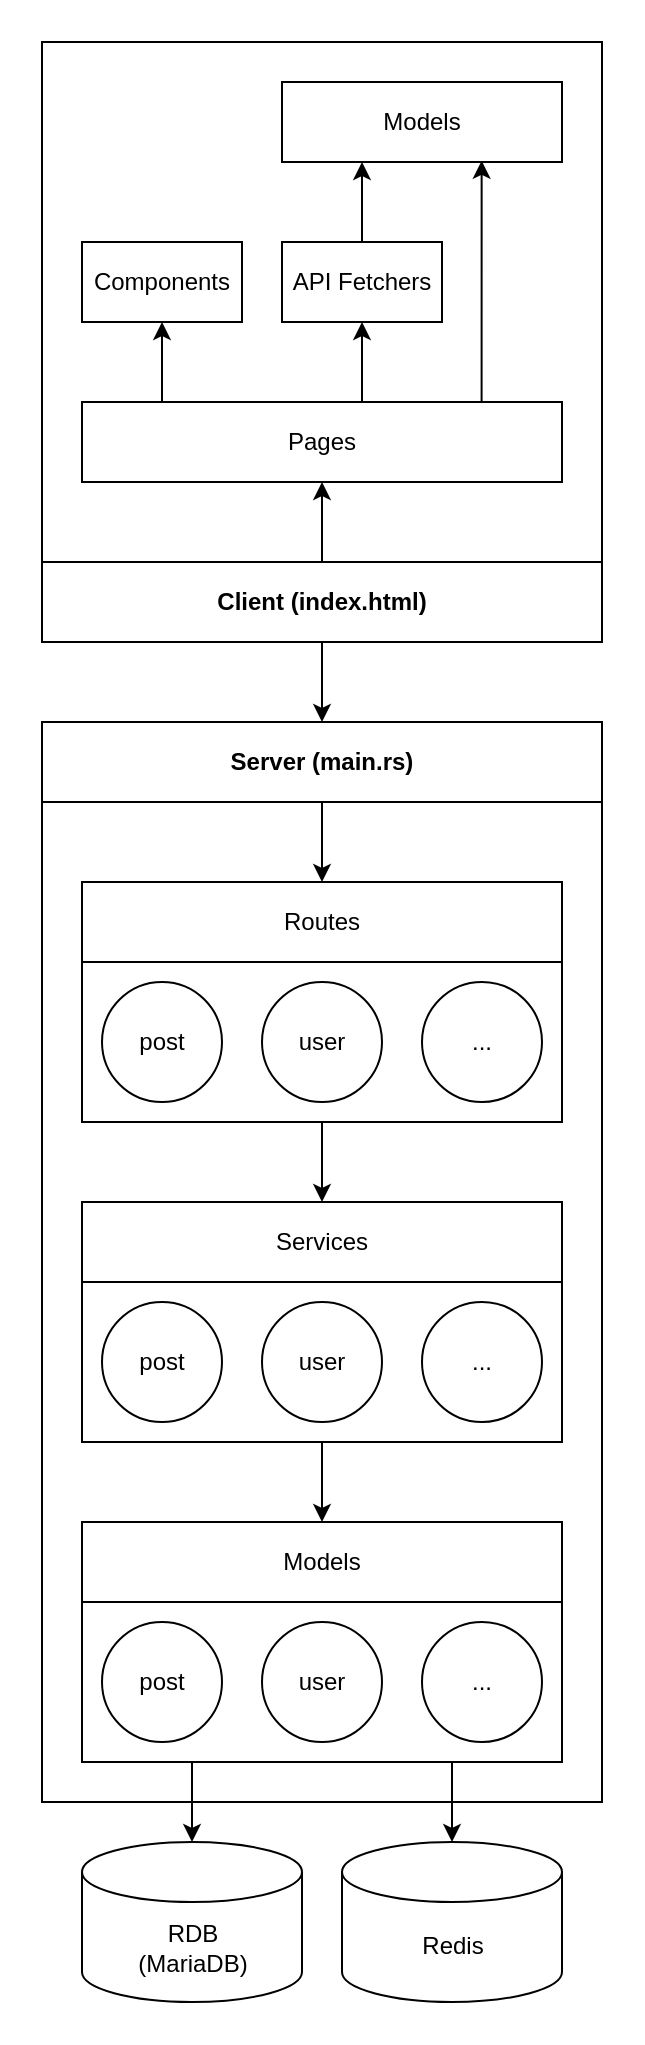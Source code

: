<mxfile version="13.6.2" type="device" pages="5"><diagram id="RYYZugTQDiDzLAlyrfA4" name="main"><mxGraphModel dx="1106" dy="980" grid="1" gridSize="10" guides="1" tooltips="1" connect="1" arrows="1" fold="1" page="1" pageScale="1" pageWidth="827" pageHeight="1169" math="0" shadow="0"><root><mxCell id="0"/><mxCell id="1" parent="0"/><mxCell id="nJpaCzDLA5ysG336smsh-1" value="" style="rounded=0;whiteSpace=wrap;html=1;strokeColor=#FFFFFF;fillColor=#FFFFFF;" parent="1" vertex="1"><mxGeometry width="320" height="1020" as="geometry"/></mxCell><mxCell id="Iiw6kDzHDdjOnNO-LN30-2" value="" style="rounded=0;whiteSpace=wrap;html=1;strokeColor=#000000;fillColor=#FFFFFF;" parent="1" vertex="1"><mxGeometry x="20" y="360" width="280" height="540" as="geometry"/></mxCell><mxCell id="Iiw6kDzHDdjOnNO-LN30-1" value="" style="rounded=0;whiteSpace=wrap;html=1;strokeColor=#000000;fillColor=#FFFFFF;" parent="1" vertex="1"><mxGeometry x="20" y="20" width="280" height="300" as="geometry"/></mxCell><mxCell id="FpIf_Um5Oq7uVai994L0-7" value="" style="edgeStyle=orthogonalEdgeStyle;rounded=0;orthogonalLoop=1;jettySize=auto;html=1;exitX=0.5;exitY=0;exitDx=0;exitDy=0;entryX=0.5;entryY=1;entryDx=0;entryDy=0;" parent="1" source="FpIf_Um5Oq7uVai994L0-6" target="FpIf_Um5Oq7uVai994L0-1" edge="1"><mxGeometry relative="1" as="geometry"/></mxCell><mxCell id="FpIf_Um5Oq7uVai994L0-76" style="edgeStyle=orthogonalEdgeStyle;rounded=0;orthogonalLoop=1;jettySize=auto;html=1;exitX=0.5;exitY=0;exitDx=0;exitDy=0;entryX=0.5;entryY=1;entryDx=0;entryDy=0;" parent="1" source="FpIf_Um5Oq7uVai994L0-1" target="FpIf_Um5Oq7uVai994L0-56" edge="1"><mxGeometry relative="1" as="geometry"><Array as="points"><mxPoint x="80" y="200"/></Array></mxGeometry></mxCell><mxCell id="FpIf_Um5Oq7uVai994L0-77" style="edgeStyle=orthogonalEdgeStyle;rounded=0;orthogonalLoop=1;jettySize=auto;html=1;exitX=0.5;exitY=0;exitDx=0;exitDy=0;entryX=0.5;entryY=1;entryDx=0;entryDy=0;" parent="1" source="FpIf_Um5Oq7uVai994L0-1" target="FpIf_Um5Oq7uVai994L0-57" edge="1"><mxGeometry relative="1" as="geometry"><Array as="points"><mxPoint x="180" y="200"/></Array></mxGeometry></mxCell><mxCell id="FpIf_Um5Oq7uVai994L0-78" style="edgeStyle=orthogonalEdgeStyle;rounded=0;orthogonalLoop=1;jettySize=auto;html=1;exitX=0.5;exitY=0;exitDx=0;exitDy=0;entryX=0.713;entryY=0.985;entryDx=0;entryDy=0;entryPerimeter=0;" parent="1" edge="1"><mxGeometry relative="1" as="geometry"><mxPoint x="160" y="200" as="sourcePoint"/><mxPoint x="239.82" y="79.4" as="targetPoint"/><Array as="points"><mxPoint x="240" y="200"/></Array></mxGeometry></mxCell><mxCell id="FpIf_Um5Oq7uVai994L0-1" value="Pages&lt;br&gt;" style="rounded=0;whiteSpace=wrap;html=1;" parent="1" vertex="1"><mxGeometry x="40" y="200" width="240" height="40" as="geometry"/></mxCell><mxCell id="FpIf_Um5Oq7uVai994L0-84" style="edgeStyle=orthogonalEdgeStyle;rounded=0;orthogonalLoop=1;jettySize=auto;html=1;exitX=0.5;exitY=1;exitDx=0;exitDy=0;entryX=0.5;entryY=0;entryDx=0;entryDy=0;" parent="1" source="FpIf_Um5Oq7uVai994L0-6" target="FpIf_Um5Oq7uVai994L0-8" edge="1"><mxGeometry relative="1" as="geometry"/></mxCell><mxCell id="FpIf_Um5Oq7uVai994L0-6" value="&lt;b&gt;Client (index.html)&lt;/b&gt;" style="rounded=0;whiteSpace=wrap;html=1;" parent="1" vertex="1"><mxGeometry x="20" y="280" width="280" height="40" as="geometry"/></mxCell><mxCell id="FpIf_Um5Oq7uVai994L0-11" value="" style="edgeStyle=orthogonalEdgeStyle;rounded=0;orthogonalLoop=1;jettySize=auto;html=1;" parent="1" source="FpIf_Um5Oq7uVai994L0-8" target="FpIf_Um5Oq7uVai994L0-10" edge="1"><mxGeometry relative="1" as="geometry"/></mxCell><mxCell id="FpIf_Um5Oq7uVai994L0-8" value="&lt;b&gt;Server (main.rs)&lt;/b&gt;" style="rounded=0;whiteSpace=wrap;html=1;" parent="1" vertex="1"><mxGeometry x="20" y="360" width="280" height="40" as="geometry"/></mxCell><mxCell id="FpIf_Um5Oq7uVai994L0-10" value="Routes" style="rounded=0;whiteSpace=wrap;html=1;" parent="1" vertex="1"><mxGeometry x="40" y="440" width="240" height="40" as="geometry"/></mxCell><mxCell id="FpIf_Um5Oq7uVai994L0-55" style="edgeStyle=orthogonalEdgeStyle;rounded=0;orthogonalLoop=1;jettySize=auto;html=1;exitX=0.5;exitY=1;exitDx=0;exitDy=0;entryX=0.5;entryY=0;entryDx=0;entryDy=0;" parent="1" source="FpIf_Um5Oq7uVai994L0-30" target="FpIf_Um5Oq7uVai994L0-34" edge="1"><mxGeometry relative="1" as="geometry"/></mxCell><mxCell id="FpIf_Um5Oq7uVai994L0-30" value="" style="rounded=0;whiteSpace=wrap;html=1;" parent="1" vertex="1"><mxGeometry x="40" y="480" width="240" height="80" as="geometry"/></mxCell><mxCell id="FpIf_Um5Oq7uVai994L0-31" value="post" style="ellipse;whiteSpace=wrap;html=1;aspect=fixed;" parent="1" vertex="1"><mxGeometry x="50" y="490" width="60" height="60" as="geometry"/></mxCell><mxCell id="FpIf_Um5Oq7uVai994L0-32" value="user" style="ellipse;whiteSpace=wrap;html=1;aspect=fixed;" parent="1" vertex="1"><mxGeometry x="130" y="490" width="60" height="60" as="geometry"/></mxCell><mxCell id="FpIf_Um5Oq7uVai994L0-33" value="..." style="ellipse;whiteSpace=wrap;html=1;aspect=fixed;" parent="1" vertex="1"><mxGeometry x="210" y="490" width="60" height="60" as="geometry"/></mxCell><mxCell id="FpIf_Um5Oq7uVai994L0-34" value="Services" style="rounded=0;whiteSpace=wrap;html=1;" parent="1" vertex="1"><mxGeometry x="40" y="600" width="240" height="40" as="geometry"/></mxCell><mxCell id="FpIf_Um5Oq7uVai994L0-48" style="edgeStyle=orthogonalEdgeStyle;rounded=0;orthogonalLoop=1;jettySize=auto;html=1;exitX=0.5;exitY=1;exitDx=0;exitDy=0;entryX=0.5;entryY=0;entryDx=0;entryDy=0;" parent="1" source="FpIf_Um5Oq7uVai994L0-35" target="FpIf_Um5Oq7uVai994L0-42" edge="1"><mxGeometry relative="1" as="geometry"/></mxCell><mxCell id="FpIf_Um5Oq7uVai994L0-35" value="" style="rounded=0;whiteSpace=wrap;html=1;" parent="1" vertex="1"><mxGeometry x="40" y="640" width="240" height="80" as="geometry"/></mxCell><mxCell id="FpIf_Um5Oq7uVai994L0-36" value="post" style="ellipse;whiteSpace=wrap;html=1;aspect=fixed;" parent="1" vertex="1"><mxGeometry x="50" y="650" width="60" height="60" as="geometry"/></mxCell><mxCell id="FpIf_Um5Oq7uVai994L0-37" value="user" style="ellipse;whiteSpace=wrap;html=1;aspect=fixed;" parent="1" vertex="1"><mxGeometry x="130" y="650" width="60" height="60" as="geometry"/></mxCell><mxCell id="FpIf_Um5Oq7uVai994L0-38" value="..." style="ellipse;whiteSpace=wrap;html=1;aspect=fixed;" parent="1" vertex="1"><mxGeometry x="210" y="650" width="60" height="60" as="geometry"/></mxCell><mxCell id="FpIf_Um5Oq7uVai994L0-42" value="Models" style="rounded=0;whiteSpace=wrap;html=1;" parent="1" vertex="1"><mxGeometry x="40" y="760" width="240" height="40" as="geometry"/></mxCell><mxCell id="FpIf_Um5Oq7uVai994L0-71" style="edgeStyle=orthogonalEdgeStyle;rounded=0;orthogonalLoop=1;jettySize=auto;html=1;exitX=0.25;exitY=1;exitDx=0;exitDy=0;" parent="1" source="FpIf_Um5Oq7uVai994L0-43" target="FpIf_Um5Oq7uVai994L0-49" edge="1"><mxGeometry relative="1" as="geometry"><Array as="points"><mxPoint x="95" y="880"/></Array></mxGeometry></mxCell><mxCell id="FpIf_Um5Oq7uVai994L0-72" style="edgeStyle=orthogonalEdgeStyle;rounded=0;orthogonalLoop=1;jettySize=auto;html=1;exitX=0.75;exitY=1;exitDx=0;exitDy=0;" parent="1" source="FpIf_Um5Oq7uVai994L0-43" target="FpIf_Um5Oq7uVai994L0-50" edge="1"><mxGeometry relative="1" as="geometry"><Array as="points"><mxPoint x="225" y="880"/></Array></mxGeometry></mxCell><mxCell id="FpIf_Um5Oq7uVai994L0-43" value="" style="rounded=0;whiteSpace=wrap;html=1;" parent="1" vertex="1"><mxGeometry x="40" y="800" width="240" height="80" as="geometry"/></mxCell><mxCell id="FpIf_Um5Oq7uVai994L0-44" value="post" style="ellipse;whiteSpace=wrap;html=1;aspect=fixed;" parent="1" vertex="1"><mxGeometry x="50" y="810" width="60" height="60" as="geometry"/></mxCell><mxCell id="FpIf_Um5Oq7uVai994L0-45" value="user" style="ellipse;whiteSpace=wrap;html=1;aspect=fixed;" parent="1" vertex="1"><mxGeometry x="130" y="810" width="60" height="60" as="geometry"/></mxCell><mxCell id="FpIf_Um5Oq7uVai994L0-46" value="..." style="ellipse;whiteSpace=wrap;html=1;aspect=fixed;" parent="1" vertex="1"><mxGeometry x="210" y="810" width="60" height="60" as="geometry"/></mxCell><mxCell id="FpIf_Um5Oq7uVai994L0-49" value="" style="shape=cylinder2;whiteSpace=wrap;html=1;boundedLbl=1;backgroundOutline=1;size=15;" parent="1" vertex="1"><mxGeometry x="40" y="920" width="110" height="80" as="geometry"/></mxCell><mxCell id="FpIf_Um5Oq7uVai994L0-50" value="" style="shape=cylinder2;whiteSpace=wrap;html=1;boundedLbl=1;backgroundOutline=1;size=15;" parent="1" vertex="1"><mxGeometry x="170" y="920" width="110" height="80" as="geometry"/></mxCell><mxCell id="FpIf_Um5Oq7uVai994L0-51" value="RDB (MariaDB)" style="text;html=1;strokeColor=none;fillColor=none;align=center;verticalAlign=middle;whiteSpace=wrap;rounded=0;" parent="1" vertex="1"><mxGeometry x="62.5" y="958" width="65" height="30" as="geometry"/></mxCell><mxCell id="FpIf_Um5Oq7uVai994L0-52" value="Redis" style="text;html=1;strokeColor=none;fillColor=none;align=center;verticalAlign=middle;whiteSpace=wrap;rounded=0;" parent="1" vertex="1"><mxGeometry x="192.5" y="957" width="65" height="30" as="geometry"/></mxCell><mxCell id="FpIf_Um5Oq7uVai994L0-56" value="Components" style="rounded=0;whiteSpace=wrap;html=1;" parent="1" vertex="1"><mxGeometry x="40" y="120" width="80" height="40" as="geometry"/></mxCell><mxCell id="FpIf_Um5Oq7uVai994L0-79" style="edgeStyle=orthogonalEdgeStyle;rounded=0;orthogonalLoop=1;jettySize=auto;html=1;exitX=0.5;exitY=0;exitDx=0;exitDy=0;" parent="1" source="FpIf_Um5Oq7uVai994L0-57" edge="1"><mxGeometry relative="1" as="geometry"><mxPoint x="180" y="80" as="targetPoint"/></mxGeometry></mxCell><mxCell id="FpIf_Um5Oq7uVai994L0-57" value="API Fetchers" style="rounded=0;whiteSpace=wrap;html=1;" parent="1" vertex="1"><mxGeometry x="140" y="120" width="80" height="40" as="geometry"/></mxCell><mxCell id="FpIf_Um5Oq7uVai994L0-61" value="Models" style="rounded=0;whiteSpace=wrap;html=1;" parent="1" vertex="1"><mxGeometry x="140" y="40" width="140" height="40" as="geometry"/></mxCell></root></mxGraphModel></diagram><diagram id="G_NcQORfdpCmLpIlqlKh" name="main-client"><mxGraphModel dx="1106" dy="980" grid="1" gridSize="10" guides="1" tooltips="1" connect="1" arrows="1" fold="1" page="1" pageScale="1" pageWidth="827" pageHeight="1169" math="0" shadow="0"><root><mxCell id="j-BGL4nWbIjcueI6elgb-0"/><mxCell id="j-BGL4nWbIjcueI6elgb-1" parent="j-BGL4nWbIjcueI6elgb-0"/><mxCell id="aDuVqU6J_DXr6R5EGU8Q-0" value="" style="rounded=0;whiteSpace=wrap;html=1;strokeColor=#FFFFFF;fillColor=#FFFFFF;" vertex="1" parent="j-BGL4nWbIjcueI6elgb-1"><mxGeometry width="320" height="340" as="geometry"/></mxCell><mxCell id="aDuVqU6J_DXr6R5EGU8Q-1" value="" style="rounded=0;whiteSpace=wrap;html=1;strokeColor=#000000;fillColor=#FFFFFF;" vertex="1" parent="j-BGL4nWbIjcueI6elgb-1"><mxGeometry x="20" y="20" width="280" height="300" as="geometry"/></mxCell><mxCell id="aDuVqU6J_DXr6R5EGU8Q-2" value="" style="edgeStyle=orthogonalEdgeStyle;rounded=0;orthogonalLoop=1;jettySize=auto;html=1;exitX=0.5;exitY=0;exitDx=0;exitDy=0;entryX=0.5;entryY=1;entryDx=0;entryDy=0;" edge="1" parent="j-BGL4nWbIjcueI6elgb-1" source="aDuVqU6J_DXr6R5EGU8Q-7" target="aDuVqU6J_DXr6R5EGU8Q-6"><mxGeometry relative="1" as="geometry"/></mxCell><mxCell id="aDuVqU6J_DXr6R5EGU8Q-3" style="edgeStyle=orthogonalEdgeStyle;rounded=0;orthogonalLoop=1;jettySize=auto;html=1;exitX=0.5;exitY=0;exitDx=0;exitDy=0;entryX=0.5;entryY=1;entryDx=0;entryDy=0;" edge="1" parent="j-BGL4nWbIjcueI6elgb-1" source="aDuVqU6J_DXr6R5EGU8Q-6" target="aDuVqU6J_DXr6R5EGU8Q-8"><mxGeometry relative="1" as="geometry"><Array as="points"><mxPoint x="80" y="200"/></Array></mxGeometry></mxCell><mxCell id="aDuVqU6J_DXr6R5EGU8Q-4" style="edgeStyle=orthogonalEdgeStyle;rounded=0;orthogonalLoop=1;jettySize=auto;html=1;exitX=0.5;exitY=0;exitDx=0;exitDy=0;entryX=0.5;entryY=1;entryDx=0;entryDy=0;" edge="1" parent="j-BGL4nWbIjcueI6elgb-1" source="aDuVqU6J_DXr6R5EGU8Q-6" target="aDuVqU6J_DXr6R5EGU8Q-10"><mxGeometry relative="1" as="geometry"><Array as="points"><mxPoint x="180" y="200"/></Array></mxGeometry></mxCell><mxCell id="aDuVqU6J_DXr6R5EGU8Q-5" style="edgeStyle=orthogonalEdgeStyle;rounded=0;orthogonalLoop=1;jettySize=auto;html=1;exitX=0.5;exitY=0;exitDx=0;exitDy=0;entryX=0.713;entryY=0.985;entryDx=0;entryDy=0;entryPerimeter=0;" edge="1" parent="j-BGL4nWbIjcueI6elgb-1"><mxGeometry relative="1" as="geometry"><mxPoint x="160" y="200" as="sourcePoint"/><mxPoint x="239.82" y="79.4" as="targetPoint"/><Array as="points"><mxPoint x="240" y="200"/></Array></mxGeometry></mxCell><mxCell id="aDuVqU6J_DXr6R5EGU8Q-6" value="Pages&lt;br&gt;" style="rounded=0;whiteSpace=wrap;html=1;" vertex="1" parent="j-BGL4nWbIjcueI6elgb-1"><mxGeometry x="40" y="200" width="240" height="40" as="geometry"/></mxCell><mxCell id="aDuVqU6J_DXr6R5EGU8Q-7" value="&lt;b&gt;Client (index.html)&lt;/b&gt;" style="rounded=0;whiteSpace=wrap;html=1;" vertex="1" parent="j-BGL4nWbIjcueI6elgb-1"><mxGeometry x="20" y="280" width="280" height="40" as="geometry"/></mxCell><mxCell id="aDuVqU6J_DXr6R5EGU8Q-8" value="Components" style="rounded=0;whiteSpace=wrap;html=1;" vertex="1" parent="j-BGL4nWbIjcueI6elgb-1"><mxGeometry x="40" y="120" width="80" height="40" as="geometry"/></mxCell><mxCell id="aDuVqU6J_DXr6R5EGU8Q-9" style="edgeStyle=orthogonalEdgeStyle;rounded=0;orthogonalLoop=1;jettySize=auto;html=1;exitX=0.5;exitY=0;exitDx=0;exitDy=0;" edge="1" parent="j-BGL4nWbIjcueI6elgb-1" source="aDuVqU6J_DXr6R5EGU8Q-10"><mxGeometry relative="1" as="geometry"><mxPoint x="180" y="80" as="targetPoint"/></mxGeometry></mxCell><mxCell id="aDuVqU6J_DXr6R5EGU8Q-10" value="API Fetchers" style="rounded=0;whiteSpace=wrap;html=1;" vertex="1" parent="j-BGL4nWbIjcueI6elgb-1"><mxGeometry x="140" y="120" width="80" height="40" as="geometry"/></mxCell><mxCell id="aDuVqU6J_DXr6R5EGU8Q-11" value="Models" style="rounded=0;whiteSpace=wrap;html=1;" vertex="1" parent="j-BGL4nWbIjcueI6elgb-1"><mxGeometry x="140" y="40" width="140" height="40" as="geometry"/></mxCell></root></mxGraphModel></diagram><diagram id="BCEfM4sJwmxVfbTLdbVB" name="main-server"><mxGraphModel dx="1106" dy="980" grid="1" gridSize="10" guides="1" tooltips="1" connect="1" arrows="1" fold="1" page="1" pageScale="1" pageWidth="827" pageHeight="1169" math="0" shadow="0"><root><mxCell id="RH-MIsud5x5_5uD8K1A8-0"/><mxCell id="RH-MIsud5x5_5uD8K1A8-1" parent="RH-MIsud5x5_5uD8K1A8-0"/><mxCell id="AgU3pP4BuiQVZkUrD1NA-0" value="" style="rounded=0;whiteSpace=wrap;html=1;strokeColor=#FFFFFF;fillColor=#FFFFFF;" parent="RH-MIsud5x5_5uD8K1A8-1" vertex="1"><mxGeometry width="320" height="680" as="geometry"/></mxCell><mxCell id="AgU3pP4BuiQVZkUrD1NA-1" value="" style="rounded=0;whiteSpace=wrap;html=1;strokeColor=#000000;fillColor=#FFFFFF;" parent="RH-MIsud5x5_5uD8K1A8-1" vertex="1"><mxGeometry x="20" y="20" width="280" height="540" as="geometry"/></mxCell><mxCell id="AgU3pP4BuiQVZkUrD1NA-2" value="" style="edgeStyle=orthogonalEdgeStyle;rounded=0;orthogonalLoop=1;jettySize=auto;html=1;" parent="RH-MIsud5x5_5uD8K1A8-1" source="AgU3pP4BuiQVZkUrD1NA-3" target="AgU3pP4BuiQVZkUrD1NA-4" edge="1"><mxGeometry relative="1" as="geometry"/></mxCell><mxCell id="AgU3pP4BuiQVZkUrD1NA-3" value="&lt;b&gt;Server (main.rs)&lt;/b&gt;" style="rounded=0;whiteSpace=wrap;html=1;" parent="RH-MIsud5x5_5uD8K1A8-1" vertex="1"><mxGeometry x="20" y="20" width="280" height="40" as="geometry"/></mxCell><mxCell id="AgU3pP4BuiQVZkUrD1NA-4" value="Routes" style="rounded=0;whiteSpace=wrap;html=1;" parent="RH-MIsud5x5_5uD8K1A8-1" vertex="1"><mxGeometry x="40" y="100" width="240" height="40" as="geometry"/></mxCell><mxCell id="AgU3pP4BuiQVZkUrD1NA-5" style="edgeStyle=orthogonalEdgeStyle;rounded=0;orthogonalLoop=1;jettySize=auto;html=1;exitX=0.5;exitY=1;exitDx=0;exitDy=0;entryX=0.5;entryY=0;entryDx=0;entryDy=0;" parent="RH-MIsud5x5_5uD8K1A8-1" source="AgU3pP4BuiQVZkUrD1NA-6" target="AgU3pP4BuiQVZkUrD1NA-10" edge="1"><mxGeometry relative="1" as="geometry"/></mxCell><mxCell id="AgU3pP4BuiQVZkUrD1NA-6" value="" style="rounded=0;whiteSpace=wrap;html=1;" parent="RH-MIsud5x5_5uD8K1A8-1" vertex="1"><mxGeometry x="40" y="140" width="240" height="80" as="geometry"/></mxCell><mxCell id="AgU3pP4BuiQVZkUrD1NA-7" value="post" style="ellipse;whiteSpace=wrap;html=1;aspect=fixed;" parent="RH-MIsud5x5_5uD8K1A8-1" vertex="1"><mxGeometry x="50" y="150" width="60" height="60" as="geometry"/></mxCell><mxCell id="AgU3pP4BuiQVZkUrD1NA-8" value="user" style="ellipse;whiteSpace=wrap;html=1;aspect=fixed;" parent="RH-MIsud5x5_5uD8K1A8-1" vertex="1"><mxGeometry x="130" y="150" width="60" height="60" as="geometry"/></mxCell><mxCell id="AgU3pP4BuiQVZkUrD1NA-9" value="..." style="ellipse;whiteSpace=wrap;html=1;aspect=fixed;" parent="RH-MIsud5x5_5uD8K1A8-1" vertex="1"><mxGeometry x="210" y="150" width="60" height="60" as="geometry"/></mxCell><mxCell id="AgU3pP4BuiQVZkUrD1NA-10" value="Services" style="rounded=0;whiteSpace=wrap;html=1;" parent="RH-MIsud5x5_5uD8K1A8-1" vertex="1"><mxGeometry x="40" y="260" width="240" height="40" as="geometry"/></mxCell><mxCell id="AgU3pP4BuiQVZkUrD1NA-11" style="edgeStyle=orthogonalEdgeStyle;rounded=0;orthogonalLoop=1;jettySize=auto;html=1;exitX=0.5;exitY=1;exitDx=0;exitDy=0;entryX=0.5;entryY=0;entryDx=0;entryDy=0;" parent="RH-MIsud5x5_5uD8K1A8-1" source="AgU3pP4BuiQVZkUrD1NA-12" target="AgU3pP4BuiQVZkUrD1NA-16" edge="1"><mxGeometry relative="1" as="geometry"/></mxCell><mxCell id="AgU3pP4BuiQVZkUrD1NA-12" value="" style="rounded=0;whiteSpace=wrap;html=1;" parent="RH-MIsud5x5_5uD8K1A8-1" vertex="1"><mxGeometry x="40" y="300" width="240" height="80" as="geometry"/></mxCell><mxCell id="AgU3pP4BuiQVZkUrD1NA-13" value="post" style="ellipse;whiteSpace=wrap;html=1;aspect=fixed;" parent="RH-MIsud5x5_5uD8K1A8-1" vertex="1"><mxGeometry x="50" y="310" width="60" height="60" as="geometry"/></mxCell><mxCell id="AgU3pP4BuiQVZkUrD1NA-14" value="user" style="ellipse;whiteSpace=wrap;html=1;aspect=fixed;" parent="RH-MIsud5x5_5uD8K1A8-1" vertex="1"><mxGeometry x="130" y="310" width="60" height="60" as="geometry"/></mxCell><mxCell id="AgU3pP4BuiQVZkUrD1NA-15" value="..." style="ellipse;whiteSpace=wrap;html=1;aspect=fixed;" parent="RH-MIsud5x5_5uD8K1A8-1" vertex="1"><mxGeometry x="210" y="310" width="60" height="60" as="geometry"/></mxCell><mxCell id="AgU3pP4BuiQVZkUrD1NA-16" value="Models" style="rounded=0;whiteSpace=wrap;html=1;" parent="RH-MIsud5x5_5uD8K1A8-1" vertex="1"><mxGeometry x="40" y="420" width="240" height="40" as="geometry"/></mxCell><mxCell id="AgU3pP4BuiQVZkUrD1NA-17" style="edgeStyle=orthogonalEdgeStyle;rounded=0;orthogonalLoop=1;jettySize=auto;html=1;exitX=0.25;exitY=1;exitDx=0;exitDy=0;" parent="RH-MIsud5x5_5uD8K1A8-1" source="AgU3pP4BuiQVZkUrD1NA-19" target="AgU3pP4BuiQVZkUrD1NA-23" edge="1"><mxGeometry relative="1" as="geometry"><Array as="points"><mxPoint x="95" y="540"/></Array></mxGeometry></mxCell><mxCell id="AgU3pP4BuiQVZkUrD1NA-18" style="edgeStyle=orthogonalEdgeStyle;rounded=0;orthogonalLoop=1;jettySize=auto;html=1;exitX=0.75;exitY=1;exitDx=0;exitDy=0;" parent="RH-MIsud5x5_5uD8K1A8-1" source="AgU3pP4BuiQVZkUrD1NA-19" target="AgU3pP4BuiQVZkUrD1NA-24" edge="1"><mxGeometry relative="1" as="geometry"><Array as="points"><mxPoint x="225" y="540"/></Array></mxGeometry></mxCell><mxCell id="AgU3pP4BuiQVZkUrD1NA-19" value="" style="rounded=0;whiteSpace=wrap;html=1;" parent="RH-MIsud5x5_5uD8K1A8-1" vertex="1"><mxGeometry x="40" y="460" width="240" height="80" as="geometry"/></mxCell><mxCell id="AgU3pP4BuiQVZkUrD1NA-20" value="post" style="ellipse;whiteSpace=wrap;html=1;aspect=fixed;" parent="RH-MIsud5x5_5uD8K1A8-1" vertex="1"><mxGeometry x="50" y="470" width="60" height="60" as="geometry"/></mxCell><mxCell id="AgU3pP4BuiQVZkUrD1NA-21" value="user" style="ellipse;whiteSpace=wrap;html=1;aspect=fixed;" parent="RH-MIsud5x5_5uD8K1A8-1" vertex="1"><mxGeometry x="130" y="470" width="60" height="60" as="geometry"/></mxCell><mxCell id="AgU3pP4BuiQVZkUrD1NA-22" value="..." style="ellipse;whiteSpace=wrap;html=1;aspect=fixed;" parent="RH-MIsud5x5_5uD8K1A8-1" vertex="1"><mxGeometry x="210" y="470" width="60" height="60" as="geometry"/></mxCell><mxCell id="AgU3pP4BuiQVZkUrD1NA-23" value="" style="shape=cylinder2;whiteSpace=wrap;html=1;boundedLbl=1;backgroundOutline=1;size=15;" parent="RH-MIsud5x5_5uD8K1A8-1" vertex="1"><mxGeometry x="40" y="580" width="110" height="80" as="geometry"/></mxCell><mxCell id="AgU3pP4BuiQVZkUrD1NA-24" value="" style="shape=cylinder2;whiteSpace=wrap;html=1;boundedLbl=1;backgroundOutline=1;size=15;" parent="RH-MIsud5x5_5uD8K1A8-1" vertex="1"><mxGeometry x="170" y="580" width="110" height="80" as="geometry"/></mxCell><mxCell id="AgU3pP4BuiQVZkUrD1NA-25" value="RDB (MariaDB)" style="text;html=1;strokeColor=none;fillColor=none;align=center;verticalAlign=middle;whiteSpace=wrap;rounded=0;" parent="RH-MIsud5x5_5uD8K1A8-1" vertex="1"><mxGeometry x="62.5" y="618" width="65" height="30" as="geometry"/></mxCell><mxCell id="AgU3pP4BuiQVZkUrD1NA-26" value="Redis" style="text;html=1;strokeColor=none;fillColor=none;align=center;verticalAlign=middle;whiteSpace=wrap;rounded=0;" parent="RH-MIsud5x5_5uD8K1A8-1" vertex="1"><mxGeometry x="192.5" y="617" width="65" height="30" as="geometry"/></mxCell></root></mxGraphModel></diagram><diagram id="9lubMNeDx5K-B6PWc4Me" name="generate-keys"><mxGraphModel dx="1106" dy="980" grid="1" gridSize="10" guides="1" tooltips="1" connect="1" arrows="1" fold="1" page="1" pageScale="1" pageWidth="827" pageHeight="1169" math="0" shadow="0"><root><mxCell id="wKvZF912pjZIZ3_CFSSy-0"/><mxCell id="wKvZF912pjZIZ3_CFSSy-1" parent="wKvZF912pjZIZ3_CFSSy-0"/><mxCell id="8ZPVn5-34UPXh135Qcmy-8" value="" style="rounded=0;whiteSpace=wrap;html=1;strokeColor=#FFFFFF;fillColor=#FFFFFF;" parent="wKvZF912pjZIZ3_CFSSy-1" vertex="1"><mxGeometry width="650" height="240" as="geometry"/></mxCell><mxCell id="0gyUI--E-ONUuGP8tbj7-2" style="edgeStyle=orthogonalEdgeStyle;rounded=0;orthogonalLoop=1;jettySize=auto;html=1;entryX=0;entryY=0.5;entryDx=0;entryDy=0;" parent="wKvZF912pjZIZ3_CFSSy-1" source="wKvZF912pjZIZ3_CFSSy-3" target="0gyUI--E-ONUuGP8tbj7-1" edge="1"><mxGeometry relative="1" as="geometry"><Array as="points"><mxPoint x="90" y="120"/><mxPoint x="90" y="60"/></Array></mxGeometry></mxCell><mxCell id="0gyUI--E-ONUuGP8tbj7-4" style="edgeStyle=orthogonalEdgeStyle;rounded=0;orthogonalLoop=1;jettySize=auto;html=1;entryX=0;entryY=0.5;entryDx=0;entryDy=0;" parent="wKvZF912pjZIZ3_CFSSy-1" source="wKvZF912pjZIZ3_CFSSy-3" target="0gyUI--E-ONUuGP8tbj7-3" edge="1"><mxGeometry relative="1" as="geometry"><Array as="points"><mxPoint x="90" y="120"/><mxPoint x="90" y="180"/></Array></mxGeometry></mxCell><mxCell id="wKvZF912pjZIZ3_CFSSy-3" value="User&lt;br&gt;(Sign-up)" style="shape=umlActor;verticalLabelPosition=bottom;verticalAlign=top;html=1;outlineConnect=0;strokeColor=#000000;fillColor=#FFFFFF;" parent="wKvZF912pjZIZ3_CFSSy-1" vertex="1"><mxGeometry x="30" y="90" width="30" height="60" as="geometry"/></mxCell><mxCell id="0gyUI--E-ONUuGP8tbj7-9" style="edgeStyle=orthogonalEdgeStyle;rounded=0;orthogonalLoop=1;jettySize=auto;html=1;exitX=1;exitY=0.5;exitDx=0;exitDy=0;entryX=0;entryY=0.5;entryDx=0;entryDy=0;" parent="wKvZF912pjZIZ3_CFSSy-1" source="0gyUI--E-ONUuGP8tbj7-1" target="0gyUI--E-ONUuGP8tbj7-5" edge="1"><mxGeometry relative="1" as="geometry"/></mxCell><mxCell id="0gyUI--E-ONUuGP8tbj7-1" value="Secret key" style="ellipse;whiteSpace=wrap;html=1;aspect=fixed;strokeColor=#000000;fillColor=#FFFFFF;" parent="wKvZF912pjZIZ3_CFSSy-1" vertex="1"><mxGeometry x="130" y="20" width="80" height="80" as="geometry"/></mxCell><mxCell id="0gyUI--E-ONUuGP8tbj7-7" style="edgeStyle=orthogonalEdgeStyle;rounded=0;orthogonalLoop=1;jettySize=auto;html=1;exitX=1;exitY=0.5;exitDx=0;exitDy=0;entryX=0;entryY=0.5;entryDx=0;entryDy=0;" parent="wKvZF912pjZIZ3_CFSSy-1" source="0gyUI--E-ONUuGP8tbj7-3" target="0gyUI--E-ONUuGP8tbj7-6" edge="1"><mxGeometry relative="1" as="geometry"/></mxCell><mxCell id="0gyUI--E-ONUuGP8tbj7-8" style="edgeStyle=orthogonalEdgeStyle;rounded=0;orthogonalLoop=1;jettySize=auto;html=1;exitX=1;exitY=0.5;exitDx=0;exitDy=0;entryX=0.5;entryY=1;entryDx=0;entryDy=0;" parent="wKvZF912pjZIZ3_CFSSy-1" source="0gyUI--E-ONUuGP8tbj7-3" target="0gyUI--E-ONUuGP8tbj7-5" edge="1"><mxGeometry relative="1" as="geometry"/></mxCell><mxCell id="0gyUI--E-ONUuGP8tbj7-3" value="Public key" style="ellipse;whiteSpace=wrap;html=1;aspect=fixed;strokeColor=#000000;fillColor=#FFFFFF;" parent="wKvZF912pjZIZ3_CFSSy-1" vertex="1"><mxGeometry x="130" y="140" width="80" height="80" as="geometry"/></mxCell><mxCell id="8ZPVn5-34UPXh135Qcmy-2" style="edgeStyle=orthogonalEdgeStyle;rounded=0;orthogonalLoop=1;jettySize=auto;html=1;exitX=1;exitY=0.5;exitDx=0;exitDy=0;" parent="wKvZF912pjZIZ3_CFSSy-1" source="0gyUI--E-ONUuGP8tbj7-5" target="8ZPVn5-34UPXh135Qcmy-0" edge="1"><mxGeometry relative="1" as="geometry"/></mxCell><mxCell id="0gyUI--E-ONUuGP8tbj7-5" value="Encrypted secret key" style="ellipse;whiteSpace=wrap;html=1;aspect=fixed;strokeColor=#000000;fillColor=#FFFFFF;" parent="wKvZF912pjZIZ3_CFSSy-1" vertex="1"><mxGeometry x="250" y="20" width="80" height="80" as="geometry"/></mxCell><mxCell id="8ZPVn5-34UPXh135Qcmy-6" style="edgeStyle=orthogonalEdgeStyle;rounded=0;orthogonalLoop=1;jettySize=auto;html=1;exitX=1;exitY=0.5;exitDx=0;exitDy=0;" parent="wKvZF912pjZIZ3_CFSSy-1" source="0gyUI--E-ONUuGP8tbj7-6" target="8ZPVn5-34UPXh135Qcmy-4" edge="1"><mxGeometry relative="1" as="geometry"/></mxCell><mxCell id="0gyUI--E-ONUuGP8tbj7-6" value="Server" style="rounded=0;whiteSpace=wrap;html=1;strokeColor=#000000;fillColor=#FFFFFF;" parent="wKvZF912pjZIZ3_CFSSy-1" vertex="1"><mxGeometry x="370" y="140" width="110" height="80" as="geometry"/></mxCell><mxCell id="8ZPVn5-34UPXh135Qcmy-0" value="" style="shape=cylinder2;whiteSpace=wrap;html=1;boundedLbl=1;backgroundOutline=1;size=15;" parent="wKvZF912pjZIZ3_CFSSy-1" vertex="1"><mxGeometry x="369" y="20" width="110" height="80" as="geometry"/></mxCell><mxCell id="8ZPVn5-34UPXh135Qcmy-1" value="Local storage" style="text;html=1;strokeColor=none;fillColor=none;align=center;verticalAlign=middle;whiteSpace=wrap;rounded=0;" parent="wKvZF912pjZIZ3_CFSSy-1" vertex="1"><mxGeometry x="391.5" y="58" width="65" height="30" as="geometry"/></mxCell><mxCell id="8ZPVn5-34UPXh135Qcmy-4" value="" style="shape=cylinder2;whiteSpace=wrap;html=1;boundedLbl=1;backgroundOutline=1;size=15;" parent="wKvZF912pjZIZ3_CFSSy-1" vertex="1"><mxGeometry x="520" y="140" width="110" height="80" as="geometry"/></mxCell><mxCell id="8ZPVn5-34UPXh135Qcmy-5" value="Database" style="text;html=1;strokeColor=none;fillColor=none;align=center;verticalAlign=middle;whiteSpace=wrap;rounded=0;" parent="wKvZF912pjZIZ3_CFSSy-1" vertex="1"><mxGeometry x="542.5" y="178" width="65" height="30" as="geometry"/></mxCell></root></mxGraphModel></diagram><diagram id="bMq7R8uhr2geF0fHWhB2" name="read-and-write"><mxGraphModel dx="632" dy="560" grid="1" gridSize="10" guides="1" tooltips="1" connect="1" arrows="1" fold="1" page="1" pageScale="1" pageWidth="827" pageHeight="1169" math="0" shadow="0"><root><mxCell id="UKbDCpc9_E7jBzO1LhIi-0"/><mxCell id="UKbDCpc9_E7jBzO1LhIi-1" parent="UKbDCpc9_E7jBzO1LhIi-0"/><mxCell id="UKbDCpc9_E7jBzO1LhIi-46" value="" style="rounded=0;whiteSpace=wrap;html=1;strokeColor=none;fillColor=#FFFFFF;" parent="UKbDCpc9_E7jBzO1LhIi-1" vertex="1"><mxGeometry width="640" height="300" as="geometry"/></mxCell><mxCell id="UKbDCpc9_E7jBzO1LhIi-36" value="" style="shape=cylinder2;whiteSpace=wrap;html=1;boundedLbl=1;backgroundOutline=1;size=15;strokeColor=#000000;fillColor=#FFFFFF;" parent="UKbDCpc9_E7jBzO1LhIi-1" vertex="1"><mxGeometry x="20" y="139" width="80" height="121" as="geometry"/></mxCell><mxCell id="UKbDCpc9_E7jBzO1LhIi-16" style="edgeStyle=orthogonalEdgeStyle;rounded=0;orthogonalLoop=1;jettySize=auto;html=1;exitX=1;exitY=0.5;exitDx=0;exitDy=0;entryX=0;entryY=0.5;entryDx=0;entryDy=0;" parent="UKbDCpc9_E7jBzO1LhIi-1" source="UKbDCpc9_E7jBzO1LhIi-4" target="UKbDCpc9_E7jBzO1LhIi-6" edge="1"><mxGeometry relative="1" as="geometry"/></mxCell><mxCell id="UKbDCpc9_E7jBzO1LhIi-4" value="Encrypted secret key" style="ellipse;whiteSpace=wrap;html=1;aspect=fixed;strokeColor=#000000;fillColor=#FFFFFF;" parent="UKbDCpc9_E7jBzO1LhIi-1" vertex="1"><mxGeometry x="25" y="175" width="70" height="70" as="geometry"/></mxCell><mxCell id="UKbDCpc9_E7jBzO1LhIi-15" style="edgeStyle=orthogonalEdgeStyle;rounded=0;orthogonalLoop=1;jettySize=auto;html=1;exitX=1;exitY=0.5;exitDx=0;exitDy=0;entryX=0;entryY=0.5;entryDx=0;entryDy=0;" parent="UKbDCpc9_E7jBzO1LhIi-1" source="UKbDCpc9_E7jBzO1LhIi-5" target="UKbDCpc9_E7jBzO1LhIi-14" edge="1"><mxGeometry relative="1" as="geometry"/></mxCell><mxCell id="UKbDCpc9_E7jBzO1LhIi-5" value="Plaintext&lt;br&gt;post" style="ellipse;whiteSpace=wrap;html=1;aspect=fixed;strokeColor=#000000;fillColor=#FFFFFF;" parent="UKbDCpc9_E7jBzO1LhIi-1" vertex="1"><mxGeometry x="20" y="20" width="80" height="80" as="geometry"/></mxCell><mxCell id="UKbDCpc9_E7jBzO1LhIi-17" style="edgeStyle=orthogonalEdgeStyle;rounded=0;orthogonalLoop=1;jettySize=auto;html=1;exitX=0.5;exitY=0;exitDx=0;exitDy=0;entryX=0.5;entryY=1;entryDx=0;entryDy=0;" parent="UKbDCpc9_E7jBzO1LhIi-1" source="UKbDCpc9_E7jBzO1LhIi-6" target="UKbDCpc9_E7jBzO1LhIi-14" edge="1"><mxGeometry relative="1" as="geometry"/></mxCell><mxCell id="UKbDCpc9_E7jBzO1LhIi-6" value="Secret key" style="ellipse;whiteSpace=wrap;html=1;aspect=fixed;strokeColor=#000000;fillColor=#FFFFFF;" parent="UKbDCpc9_E7jBzO1LhIi-1" vertex="1"><mxGeometry x="140" y="170" width="80" height="80" as="geometry"/></mxCell><mxCell id="UKbDCpc9_E7jBzO1LhIi-8" value="" style="shape=cylinder2;whiteSpace=wrap;html=1;boundedLbl=1;backgroundOutline=1;size=15;strokeColor=#000000;fillColor=#FFFFFF;" parent="UKbDCpc9_E7jBzO1LhIi-1" vertex="1"><mxGeometry x="500" y="20" width="120" height="240" as="geometry"/></mxCell><mxCell id="UKbDCpc9_E7jBzO1LhIi-9" value="Database" style="text;html=1;strokeColor=none;fillColor=none;align=center;verticalAlign=middle;whiteSpace=wrap;rounded=0;" parent="UKbDCpc9_E7jBzO1LhIi-1" vertex="1"><mxGeometry x="530" y="262" width="60" height="20" as="geometry"/></mxCell><mxCell id="UKbDCpc9_E7jBzO1LhIi-11" value="Public key" style="ellipse;whiteSpace=wrap;html=1;aspect=fixed;strokeColor=#000000;fillColor=#FFFFFF;" parent="UKbDCpc9_E7jBzO1LhIi-1" vertex="1"><mxGeometry x="520" y="157" width="80" height="80" as="geometry"/></mxCell><mxCell id="UKbDCpc9_E7jBzO1LhIi-12" value="Encrypted post" style="ellipse;whiteSpace=wrap;html=1;aspect=fixed;strokeColor=#000000;fillColor=#FFFFFF;" parent="UKbDCpc9_E7jBzO1LhIi-1" vertex="1"><mxGeometry x="520" y="68" width="80" height="80" as="geometry"/></mxCell><mxCell id="UKbDCpc9_E7jBzO1LhIi-14" value="Encrypted post" style="ellipse;whiteSpace=wrap;html=1;aspect=fixed;strokeColor=#000000;fillColor=#FFFFFF;" parent="UKbDCpc9_E7jBzO1LhIi-1" vertex="1"><mxGeometry x="140" y="20" width="80" height="80" as="geometry"/></mxCell><mxCell id="LYa6-fUA9yd1IT30Jcb7-0" style="edgeStyle=orthogonalEdgeStyle;rounded=0;orthogonalLoop=1;jettySize=auto;html=1;exitX=1;exitY=0.5;exitDx=0;exitDy=0;" edge="1" parent="UKbDCpc9_E7jBzO1LhIi-1" source="UKbDCpc9_E7jBzO1LhIi-7" target="UKbDCpc9_E7jBzO1LhIi-12"><mxGeometry relative="1" as="geometry"><Array as="points"><mxPoint x="460" y="108"/></Array></mxGeometry></mxCell><mxCell id="LYa6-fUA9yd1IT30Jcb7-5" style="edgeStyle=orthogonalEdgeStyle;rounded=0;orthogonalLoop=1;jettySize=auto;html=1;exitX=0;exitY=0.5;exitDx=0;exitDy=0;" edge="1" parent="UKbDCpc9_E7jBzO1LhIi-1" source="UKbDCpc9_E7jBzO1LhIi-7" target="LYa6-fUA9yd1IT30Jcb7-1"><mxGeometry relative="1" as="geometry"><Array as="points"><mxPoint x="380" y="210"/></Array></mxGeometry></mxCell><mxCell id="UKbDCpc9_E7jBzO1LhIi-7" value="Server" style="rounded=0;whiteSpace=wrap;html=1;strokeColor=#000000;fillColor=#FFFFFF;" parent="UKbDCpc9_E7jBzO1LhIi-1" vertex="1"><mxGeometry x="380" y="20" width="80" height="240" as="geometry"/></mxCell><mxCell id="UKbDCpc9_E7jBzO1LhIi-42" value="Local storage" style="text;html=1;strokeColor=none;fillColor=none;align=center;verticalAlign=middle;whiteSpace=wrap;rounded=0;" parent="UKbDCpc9_E7jBzO1LhIi-1" vertex="1"><mxGeometry x="20" y="262" width="80" height="20" as="geometry"/></mxCell><mxCell id="nrwHbyQavkmLlU1Tdk2h-0" style="edgeStyle=orthogonalEdgeStyle;rounded=0;orthogonalLoop=1;jettySize=auto;html=1;exitX=1;exitY=0.5;exitDx=0;exitDy=0;strokeColor=#000000;entryX=0.007;entryY=0.169;entryDx=0;entryDy=0;entryPerimeter=0;" parent="UKbDCpc9_E7jBzO1LhIi-1" source="UKbDCpc9_E7jBzO1LhIi-14" target="UKbDCpc9_E7jBzO1LhIi-7" edge="1"><mxGeometry relative="1" as="geometry"><mxPoint x="260" y="60" as="targetPoint"/><Array as="points"><mxPoint x="300" y="60"/></Array></mxGeometry></mxCell><mxCell id="nrwHbyQavkmLlU1Tdk2h-1" style="edgeStyle=orthogonalEdgeStyle;rounded=0;orthogonalLoop=1;jettySize=auto;html=1;exitX=0;exitY=0.5;exitDx=0;exitDy=0;strokeColor=#000000;" parent="UKbDCpc9_E7jBzO1LhIi-1" source="UKbDCpc9_E7jBzO1LhIi-11" edge="1"><mxGeometry relative="1" as="geometry"><mxPoint x="460" y="197" as="targetPoint"/></mxGeometry></mxCell><mxCell id="LYa6-fUA9yd1IT30Jcb7-6" style="edgeStyle=orthogonalEdgeStyle;rounded=0;orthogonalLoop=1;jettySize=auto;html=1;exitX=0;exitY=0.5;exitDx=0;exitDy=0;" edge="1" parent="UKbDCpc9_E7jBzO1LhIi-1" source="LYa6-fUA9yd1IT30Jcb7-1" target="UKbDCpc9_E7jBzO1LhIi-6"><mxGeometry relative="1" as="geometry"/></mxCell><mxCell id="LYa6-fUA9yd1IT30Jcb7-1" value="Public key" style="ellipse;whiteSpace=wrap;html=1;aspect=fixed;strokeColor=#000000;fillColor=#FFFFFF;" vertex="1" parent="UKbDCpc9_E7jBzO1LhIi-1"><mxGeometry x="260" y="170" width="80" height="80" as="geometry"/></mxCell></root></mxGraphModel></diagram></mxfile>